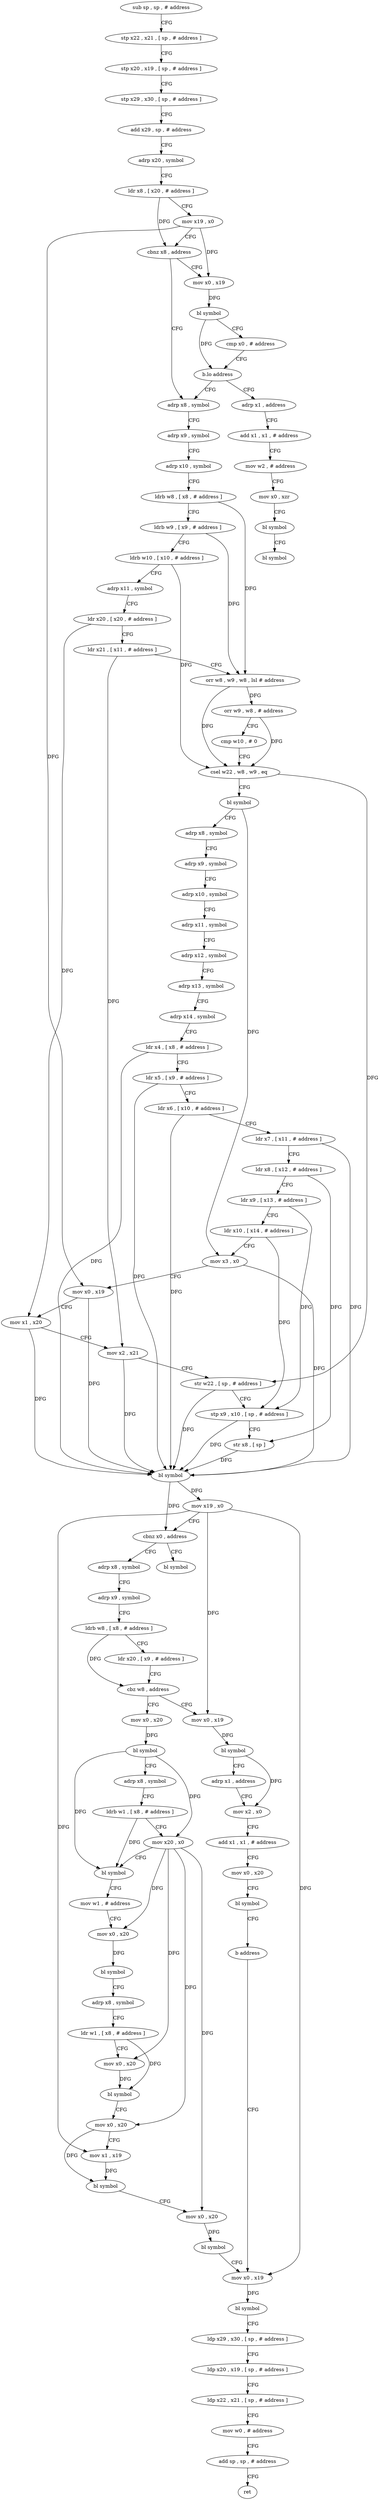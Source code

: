 digraph "func" {
"4218688" [label = "sub sp , sp , # address" ]
"4218692" [label = "stp x22 , x21 , [ sp , # address ]" ]
"4218696" [label = "stp x20 , x19 , [ sp , # address ]" ]
"4218700" [label = "stp x29 , x30 , [ sp , # address ]" ]
"4218704" [label = "add x29 , sp , # address" ]
"4218708" [label = "adrp x20 , symbol" ]
"4218712" [label = "ldr x8 , [ x20 , # address ]" ]
"4218716" [label = "mov x19 , x0" ]
"4218720" [label = "cbnz x8 , address" ]
"4218764" [label = "adrp x8 , symbol" ]
"4218724" [label = "mov x0 , x19" ]
"4218768" [label = "adrp x9 , symbol" ]
"4218772" [label = "adrp x10 , symbol" ]
"4218776" [label = "ldrb w8 , [ x8 , # address ]" ]
"4218780" [label = "ldrb w9 , [ x9 , # address ]" ]
"4218784" [label = "ldrb w10 , [ x10 , # address ]" ]
"4218788" [label = "adrp x11 , symbol" ]
"4218792" [label = "ldr x20 , [ x20 , # address ]" ]
"4218796" [label = "ldr x21 , [ x11 , # address ]" ]
"4218800" [label = "orr w8 , w9 , w8 , lsl # address" ]
"4218804" [label = "orr w9 , w8 , # address" ]
"4218808" [label = "cmp w10 , # 0" ]
"4218812" [label = "csel w22 , w8 , w9 , eq" ]
"4218816" [label = "bl symbol" ]
"4218820" [label = "adrp x8 , symbol" ]
"4218824" [label = "adrp x9 , symbol" ]
"4218828" [label = "adrp x10 , symbol" ]
"4218832" [label = "adrp x11 , symbol" ]
"4218836" [label = "adrp x12 , symbol" ]
"4218840" [label = "adrp x13 , symbol" ]
"4218844" [label = "adrp x14 , symbol" ]
"4218848" [label = "ldr x4 , [ x8 , # address ]" ]
"4218852" [label = "ldr x5 , [ x9 , # address ]" ]
"4218856" [label = "ldr x6 , [ x10 , # address ]" ]
"4218860" [label = "ldr x7 , [ x11 , # address ]" ]
"4218864" [label = "ldr x8 , [ x12 , # address ]" ]
"4218868" [label = "ldr x9 , [ x13 , # address ]" ]
"4218872" [label = "ldr x10 , [ x14 , # address ]" ]
"4218876" [label = "mov x3 , x0" ]
"4218880" [label = "mov x0 , x19" ]
"4218884" [label = "mov x1 , x20" ]
"4218888" [label = "mov x2 , x21" ]
"4218892" [label = "str w22 , [ sp , # address ]" ]
"4218896" [label = "stp x9 , x10 , [ sp , # address ]" ]
"4218900" [label = "str x8 , [ sp ]" ]
"4218904" [label = "bl symbol" ]
"4218908" [label = "mov x19 , x0" ]
"4218912" [label = "cbnz x0 , address" ]
"4218920" [label = "adrp x8 , symbol" ]
"4218916" [label = "bl symbol" ]
"4218728" [label = "bl symbol" ]
"4218732" [label = "cmp x0 , # address" ]
"4218736" [label = "b.lo address" ]
"4218740" [label = "adrp x1 , address" ]
"4218924" [label = "adrp x9 , symbol" ]
"4218928" [label = "ldrb w8 , [ x8 , # address ]" ]
"4218932" [label = "ldr x20 , [ x9 , # address ]" ]
"4218936" [label = "cbz w8 , address" ]
"4218972" [label = "mov x0 , x20" ]
"4218940" [label = "mov x0 , x19" ]
"4218744" [label = "add x1 , x1 , # address" ]
"4218748" [label = "mov w2 , # address" ]
"4218752" [label = "mov x0 , xzr" ]
"4218756" [label = "bl symbol" ]
"4218760" [label = "bl symbol" ]
"4218976" [label = "bl symbol" ]
"4218980" [label = "adrp x8 , symbol" ]
"4218984" [label = "ldrb w1 , [ x8 , # address ]" ]
"4218988" [label = "mov x20 , x0" ]
"4218992" [label = "bl symbol" ]
"4218996" [label = "mov w1 , # address" ]
"4219000" [label = "mov x0 , x20" ]
"4219004" [label = "bl symbol" ]
"4219008" [label = "adrp x8 , symbol" ]
"4219012" [label = "ldr w1 , [ x8 , # address ]" ]
"4219016" [label = "mov x0 , x20" ]
"4219020" [label = "bl symbol" ]
"4219024" [label = "mov x0 , x20" ]
"4219028" [label = "mov x1 , x19" ]
"4219032" [label = "bl symbol" ]
"4219036" [label = "mov x0 , x20" ]
"4219040" [label = "bl symbol" ]
"4219044" [label = "mov x0 , x19" ]
"4218944" [label = "bl symbol" ]
"4218948" [label = "adrp x1 , address" ]
"4218952" [label = "mov x2 , x0" ]
"4218956" [label = "add x1 , x1 , # address" ]
"4218960" [label = "mov x0 , x20" ]
"4218964" [label = "bl symbol" ]
"4218968" [label = "b address" ]
"4219048" [label = "bl symbol" ]
"4219052" [label = "ldp x29 , x30 , [ sp , # address ]" ]
"4219056" [label = "ldp x20 , x19 , [ sp , # address ]" ]
"4219060" [label = "ldp x22 , x21 , [ sp , # address ]" ]
"4219064" [label = "mov w0 , # address" ]
"4219068" [label = "add sp , sp , # address" ]
"4219072" [label = "ret" ]
"4218688" -> "4218692" [ label = "CFG" ]
"4218692" -> "4218696" [ label = "CFG" ]
"4218696" -> "4218700" [ label = "CFG" ]
"4218700" -> "4218704" [ label = "CFG" ]
"4218704" -> "4218708" [ label = "CFG" ]
"4218708" -> "4218712" [ label = "CFG" ]
"4218712" -> "4218716" [ label = "CFG" ]
"4218712" -> "4218720" [ label = "DFG" ]
"4218716" -> "4218720" [ label = "CFG" ]
"4218716" -> "4218724" [ label = "DFG" ]
"4218716" -> "4218880" [ label = "DFG" ]
"4218720" -> "4218764" [ label = "CFG" ]
"4218720" -> "4218724" [ label = "CFG" ]
"4218764" -> "4218768" [ label = "CFG" ]
"4218724" -> "4218728" [ label = "DFG" ]
"4218768" -> "4218772" [ label = "CFG" ]
"4218772" -> "4218776" [ label = "CFG" ]
"4218776" -> "4218780" [ label = "CFG" ]
"4218776" -> "4218800" [ label = "DFG" ]
"4218780" -> "4218784" [ label = "CFG" ]
"4218780" -> "4218800" [ label = "DFG" ]
"4218784" -> "4218788" [ label = "CFG" ]
"4218784" -> "4218812" [ label = "DFG" ]
"4218788" -> "4218792" [ label = "CFG" ]
"4218792" -> "4218796" [ label = "CFG" ]
"4218792" -> "4218884" [ label = "DFG" ]
"4218796" -> "4218800" [ label = "CFG" ]
"4218796" -> "4218888" [ label = "DFG" ]
"4218800" -> "4218804" [ label = "DFG" ]
"4218800" -> "4218812" [ label = "DFG" ]
"4218804" -> "4218808" [ label = "CFG" ]
"4218804" -> "4218812" [ label = "DFG" ]
"4218808" -> "4218812" [ label = "CFG" ]
"4218812" -> "4218816" [ label = "CFG" ]
"4218812" -> "4218892" [ label = "DFG" ]
"4218816" -> "4218820" [ label = "CFG" ]
"4218816" -> "4218876" [ label = "DFG" ]
"4218820" -> "4218824" [ label = "CFG" ]
"4218824" -> "4218828" [ label = "CFG" ]
"4218828" -> "4218832" [ label = "CFG" ]
"4218832" -> "4218836" [ label = "CFG" ]
"4218836" -> "4218840" [ label = "CFG" ]
"4218840" -> "4218844" [ label = "CFG" ]
"4218844" -> "4218848" [ label = "CFG" ]
"4218848" -> "4218852" [ label = "CFG" ]
"4218848" -> "4218904" [ label = "DFG" ]
"4218852" -> "4218856" [ label = "CFG" ]
"4218852" -> "4218904" [ label = "DFG" ]
"4218856" -> "4218860" [ label = "CFG" ]
"4218856" -> "4218904" [ label = "DFG" ]
"4218860" -> "4218864" [ label = "CFG" ]
"4218860" -> "4218904" [ label = "DFG" ]
"4218864" -> "4218868" [ label = "CFG" ]
"4218864" -> "4218900" [ label = "DFG" ]
"4218868" -> "4218872" [ label = "CFG" ]
"4218868" -> "4218896" [ label = "DFG" ]
"4218872" -> "4218876" [ label = "CFG" ]
"4218872" -> "4218896" [ label = "DFG" ]
"4218876" -> "4218880" [ label = "CFG" ]
"4218876" -> "4218904" [ label = "DFG" ]
"4218880" -> "4218884" [ label = "CFG" ]
"4218880" -> "4218904" [ label = "DFG" ]
"4218884" -> "4218888" [ label = "CFG" ]
"4218884" -> "4218904" [ label = "DFG" ]
"4218888" -> "4218892" [ label = "CFG" ]
"4218888" -> "4218904" [ label = "DFG" ]
"4218892" -> "4218896" [ label = "CFG" ]
"4218892" -> "4218904" [ label = "DFG" ]
"4218896" -> "4218900" [ label = "CFG" ]
"4218896" -> "4218904" [ label = "DFG" ]
"4218900" -> "4218904" [ label = "DFG" ]
"4218904" -> "4218908" [ label = "DFG" ]
"4218904" -> "4218912" [ label = "DFG" ]
"4218908" -> "4218912" [ label = "CFG" ]
"4218908" -> "4219028" [ label = "DFG" ]
"4218908" -> "4218940" [ label = "DFG" ]
"4218908" -> "4219044" [ label = "DFG" ]
"4218912" -> "4218920" [ label = "CFG" ]
"4218912" -> "4218916" [ label = "CFG" ]
"4218920" -> "4218924" [ label = "CFG" ]
"4218728" -> "4218732" [ label = "CFG" ]
"4218728" -> "4218736" [ label = "DFG" ]
"4218732" -> "4218736" [ label = "CFG" ]
"4218736" -> "4218764" [ label = "CFG" ]
"4218736" -> "4218740" [ label = "CFG" ]
"4218740" -> "4218744" [ label = "CFG" ]
"4218924" -> "4218928" [ label = "CFG" ]
"4218928" -> "4218932" [ label = "CFG" ]
"4218928" -> "4218936" [ label = "DFG" ]
"4218932" -> "4218936" [ label = "CFG" ]
"4218936" -> "4218972" [ label = "CFG" ]
"4218936" -> "4218940" [ label = "CFG" ]
"4218972" -> "4218976" [ label = "DFG" ]
"4218940" -> "4218944" [ label = "DFG" ]
"4218744" -> "4218748" [ label = "CFG" ]
"4218748" -> "4218752" [ label = "CFG" ]
"4218752" -> "4218756" [ label = "CFG" ]
"4218756" -> "4218760" [ label = "CFG" ]
"4218976" -> "4218980" [ label = "CFG" ]
"4218976" -> "4218988" [ label = "DFG" ]
"4218976" -> "4218992" [ label = "DFG" ]
"4218980" -> "4218984" [ label = "CFG" ]
"4218984" -> "4218988" [ label = "CFG" ]
"4218984" -> "4218992" [ label = "DFG" ]
"4218988" -> "4218992" [ label = "CFG" ]
"4218988" -> "4219000" [ label = "DFG" ]
"4218988" -> "4219016" [ label = "DFG" ]
"4218988" -> "4219024" [ label = "DFG" ]
"4218988" -> "4219036" [ label = "DFG" ]
"4218992" -> "4218996" [ label = "CFG" ]
"4218996" -> "4219000" [ label = "CFG" ]
"4219000" -> "4219004" [ label = "DFG" ]
"4219004" -> "4219008" [ label = "CFG" ]
"4219008" -> "4219012" [ label = "CFG" ]
"4219012" -> "4219016" [ label = "CFG" ]
"4219012" -> "4219020" [ label = "DFG" ]
"4219016" -> "4219020" [ label = "DFG" ]
"4219020" -> "4219024" [ label = "CFG" ]
"4219024" -> "4219028" [ label = "CFG" ]
"4219024" -> "4219032" [ label = "DFG" ]
"4219028" -> "4219032" [ label = "DFG" ]
"4219032" -> "4219036" [ label = "CFG" ]
"4219036" -> "4219040" [ label = "DFG" ]
"4219040" -> "4219044" [ label = "CFG" ]
"4219044" -> "4219048" [ label = "DFG" ]
"4218944" -> "4218948" [ label = "CFG" ]
"4218944" -> "4218952" [ label = "DFG" ]
"4218948" -> "4218952" [ label = "CFG" ]
"4218952" -> "4218956" [ label = "CFG" ]
"4218956" -> "4218960" [ label = "CFG" ]
"4218960" -> "4218964" [ label = "CFG" ]
"4218964" -> "4218968" [ label = "CFG" ]
"4218968" -> "4219044" [ label = "CFG" ]
"4219048" -> "4219052" [ label = "CFG" ]
"4219052" -> "4219056" [ label = "CFG" ]
"4219056" -> "4219060" [ label = "CFG" ]
"4219060" -> "4219064" [ label = "CFG" ]
"4219064" -> "4219068" [ label = "CFG" ]
"4219068" -> "4219072" [ label = "CFG" ]
}
